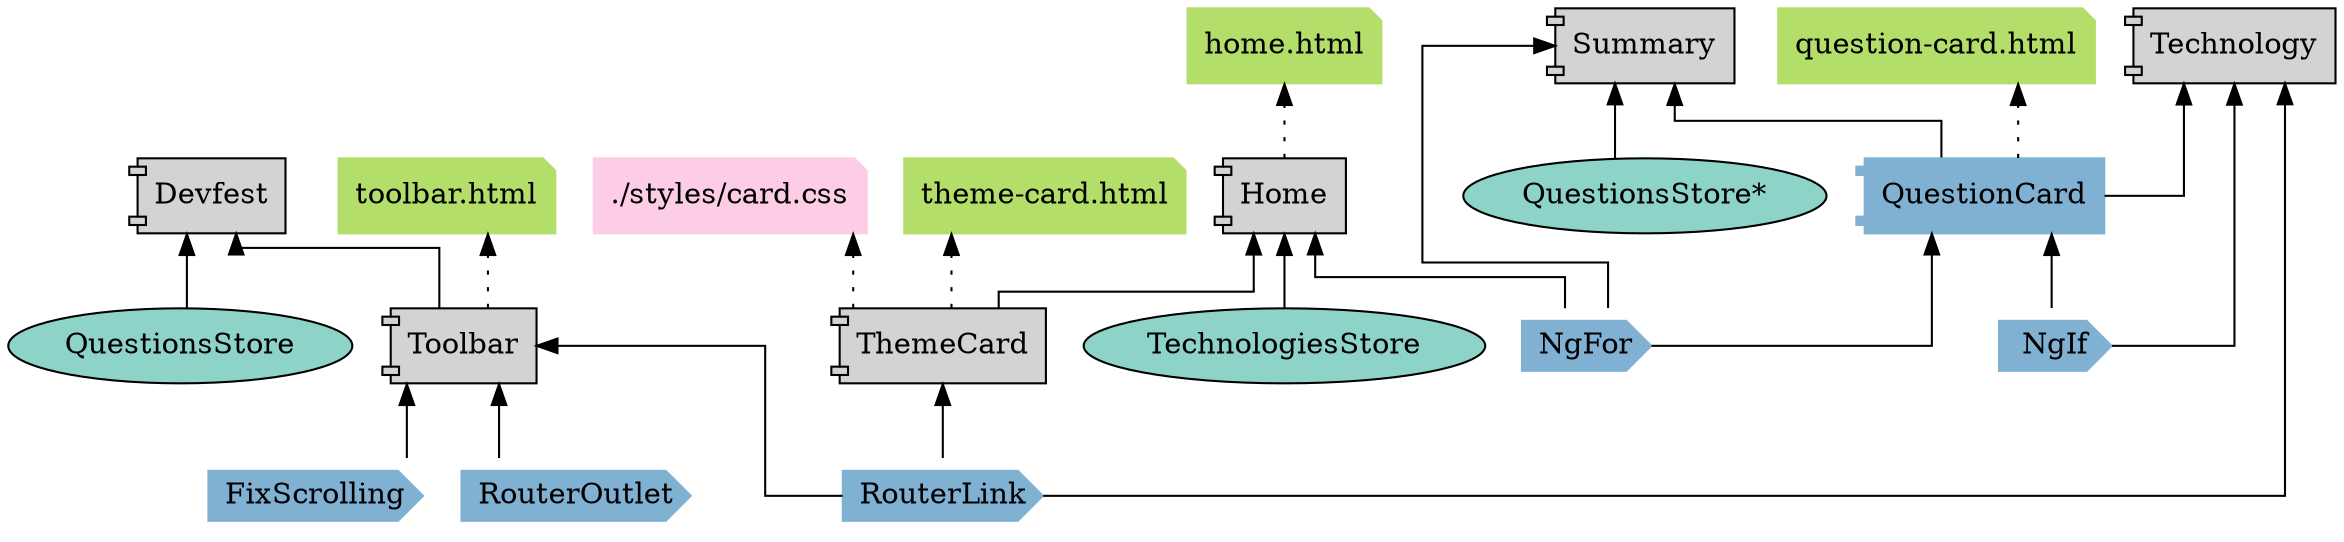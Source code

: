 digraph dependencies { node[shape="ellipse", style="filled", colorscheme=set312];splines=ortho; rankdir=BT;  subgraph "Toolbar" { label="components/toolbar/toolbar.ts"; "Toolbar" [shape="component"];     node[shape="cds", style="filled", color=5];  "RouterOutlet" []; "RouterOutlet" -> "Toolbar" ;  "RouterLink" []; "RouterLink" -> "Toolbar" ;  "FixScrolling" []; "FixScrolling" -> "Toolbar" ;   node[shape="note", style="filled", color=7];  "toolbar.html" []; "Toolbar" -> "toolbar.html" [style=dotted];   node[shape="note", style="filled", color=8];   }  subgraph "ThemeCard" { label="home/theme-card/theme-card.ts"; "ThemeCard" [shape="component"];     node[shape="cds", style="filled", color=5];  "RouterLink" []; "RouterLink" -> "ThemeCard" ;   node[shape="note", style="filled", color=7];  "theme-card.html" []; "ThemeCard" -> "theme-card.html" [style=dotted];   node[shape="note", style="filled", color=8];  "./styles/card.css" []; "ThemeCard" -> "./styles/card.css" [style=dotted];   }  subgraph "Home" { label="components/home/home.ts"; "Home" [shape="component"];   "TechnologiesStore" [fillcolor=1, shape="ellipse"]; "TechnologiesStore" -> "Home" ;    node[shape="cds", style="filled", color=5];  "NgFor" []; "NgFor" -> "Home" ;  "ThemeCard" []; "ThemeCard" -> "Home" ;   node[shape="note", style="filled", color=7];  "home.html" []; "Home" -> "home.html" [style=dotted];   node[shape="note", style="filled", color=8];   }  subgraph "Technology" { label="components/technology/technology.ts"; "Technology" [shape="component"];     node[shape="cds", style="filled", color=5];  "QuestionCard" []; "QuestionCard" -> "Technology" ;  "NgIf" []; "NgIf" -> "Technology" ;  "RouterLink" []; "RouterLink" -> "Technology" ;   node[shape="note", style="filled", color=7];   node[shape="note", style="filled", color=8];   }  subgraph "QuestionCard" { label="technology/question-card/question-card.ts"; "QuestionCard" [shape="component"];     node[shape="cds", style="filled", color=5];  "NgFor" []; "NgFor" -> "QuestionCard" ;  "NgIf" []; "NgIf" -> "QuestionCard" ;   node[shape="note", style="filled", color=7];  "question-card.html" []; "QuestionCard" -> "question-card.html" [style=dotted];   node[shape="note", style="filled", color=8];   }  subgraph "Summary" { label="components/summary/summary.ts"; "Summary" [shape="component"];   "QuestionsStore*" [fillcolor=1, shape="ellipse"]; "QuestionsStore*" -> "Summary" ;    node[shape="cds", style="filled", color=5];  "NgFor" []; "NgFor" -> "Summary" ;  "QuestionCard" []; "QuestionCard" -> "Summary" ;   node[shape="note", style="filled", color=7];   node[shape="note", style="filled", color=8];   }  subgraph "Devfest" { label="test/no-tsconfig/app.ts"; "Devfest" [shape="component"];   "QuestionsStore" [fillcolor=1, shape="ellipse"]; "QuestionsStore" -> "Devfest" ;    node[shape="cds", style="filled", color=5];  "Toolbar" []; "Toolbar" -> "Devfest" ;   node[shape="note", style="filled", color=7];   node[shape="note", style="filled", color=8];   } }